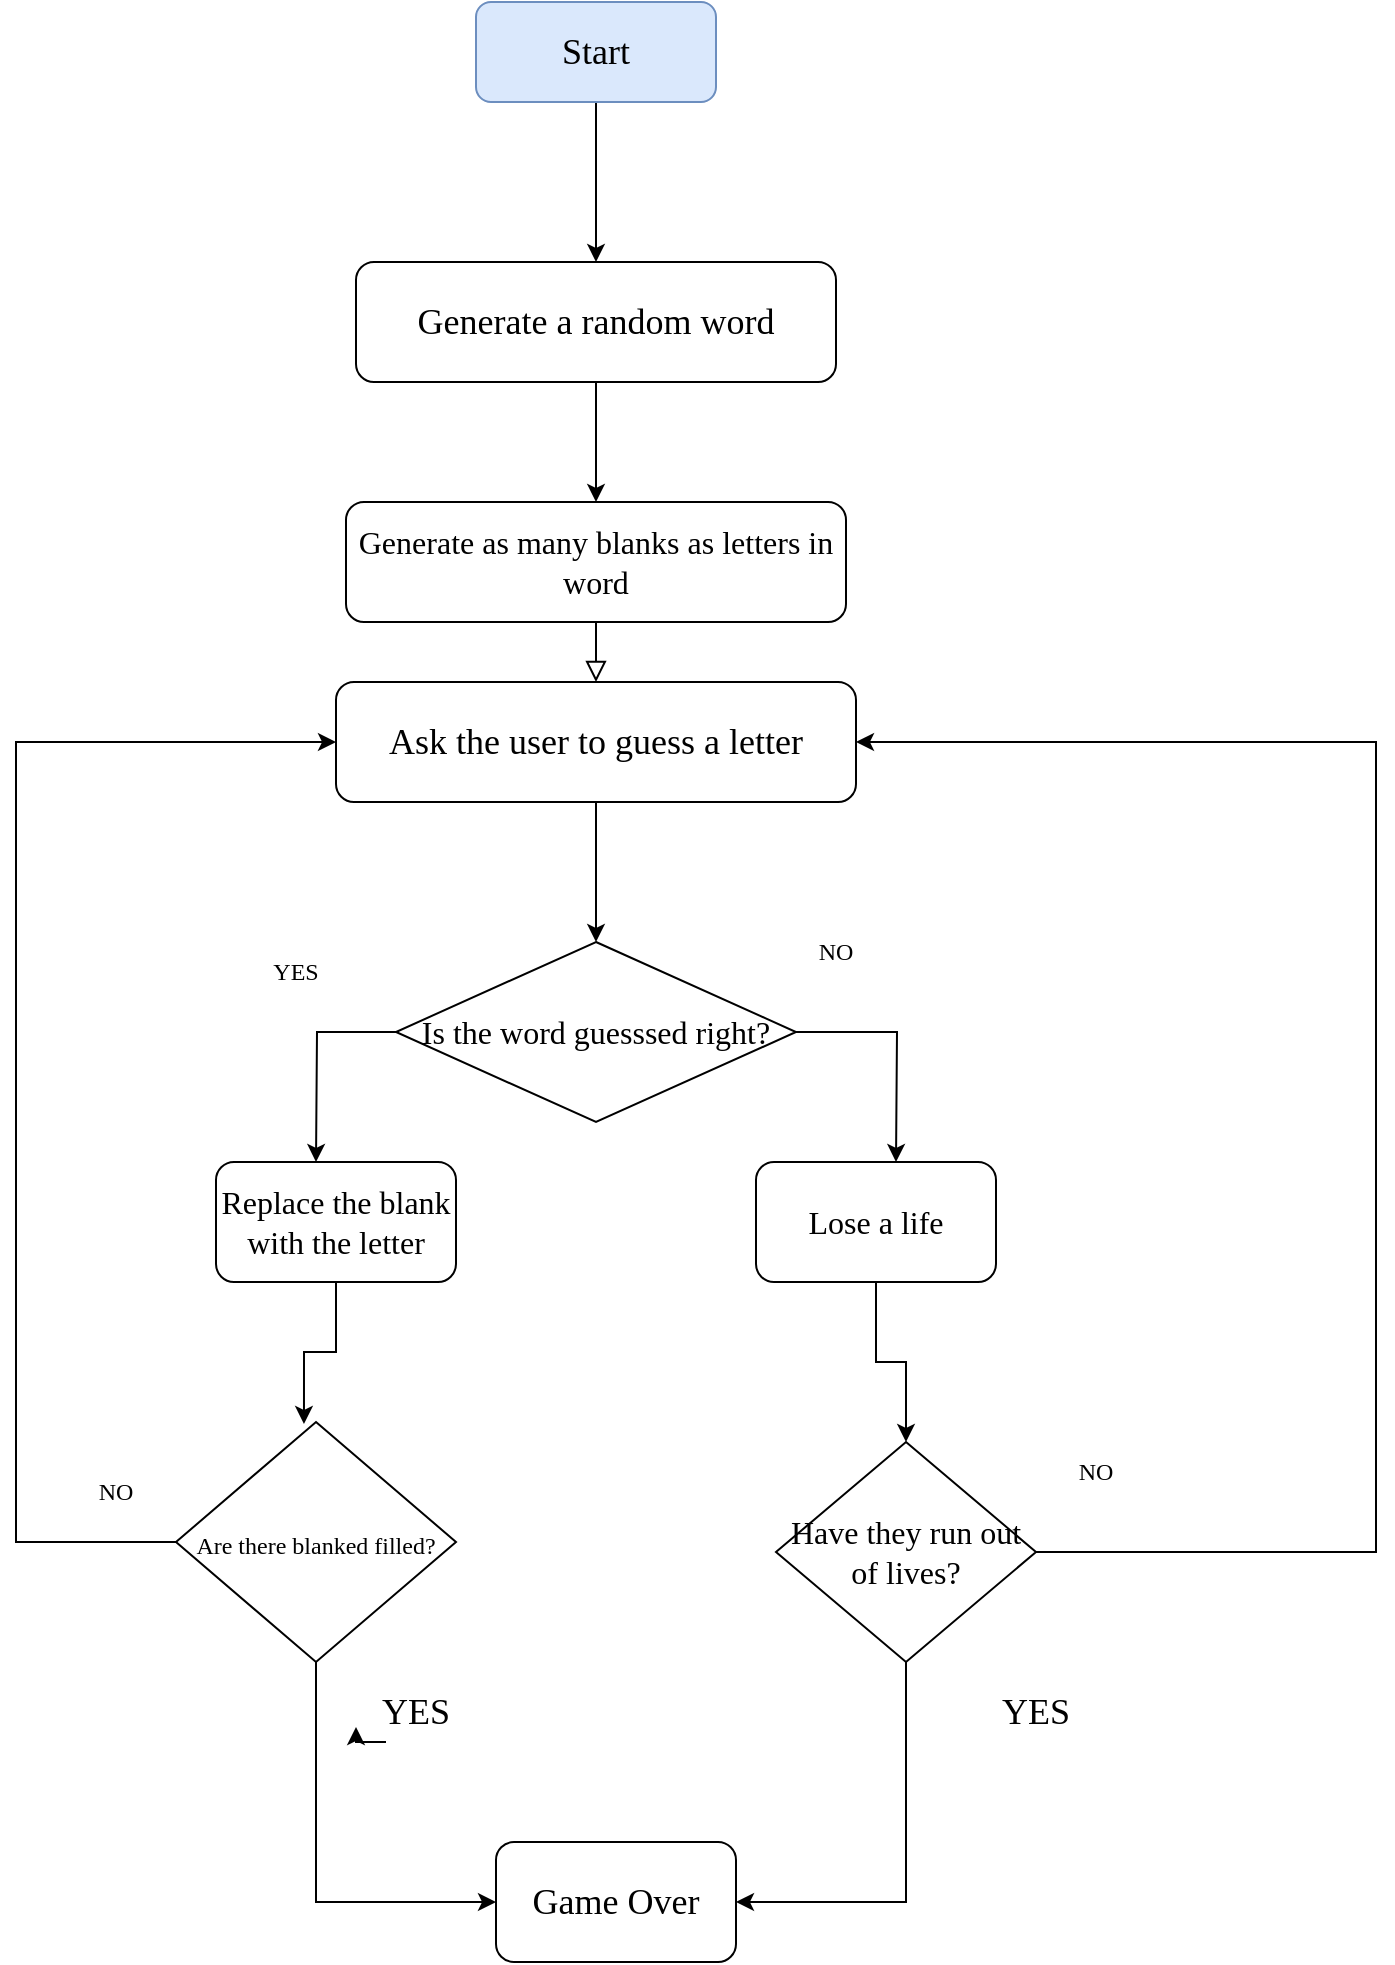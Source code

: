 <mxfile version="18.1.3" type="device"><diagram id="C5RBs43oDa-KdzZeNtuy" name="Page-1"><mxGraphModel dx="862" dy="451" grid="1" gridSize="10" guides="1" tooltips="1" connect="1" arrows="1" fold="1" page="1" pageScale="1" pageWidth="827" pageHeight="1169" math="0" shadow="0"><root><mxCell id="WIyWlLk6GJQsqaUBKTNV-0"/><mxCell id="WIyWlLk6GJQsqaUBKTNV-1" parent="WIyWlLk6GJQsqaUBKTNV-0"/><mxCell id="WIyWlLk6GJQsqaUBKTNV-2" value="" style="rounded=0;html=1;jettySize=auto;orthogonalLoop=1;fontSize=11;endArrow=block;endFill=0;endSize=8;strokeWidth=1;shadow=0;labelBackgroundColor=none;edgeStyle=orthogonalEdgeStyle;" parent="WIyWlLk6GJQsqaUBKTNV-1" source="WIyWlLk6GJQsqaUBKTNV-3" edge="1"><mxGeometry relative="1" as="geometry"><mxPoint x="370" y="360" as="targetPoint"/></mxGeometry></mxCell><mxCell id="WIyWlLk6GJQsqaUBKTNV-3" value="&lt;font style=&quot;font-size: 16px;&quot; face=&quot;Century Schoolbook&quot;&gt;Generate as many blanks as letters in word&lt;/font&gt;" style="rounded=1;whiteSpace=wrap;html=1;fontSize=12;glass=0;strokeWidth=1;shadow=0;" parent="WIyWlLk6GJQsqaUBKTNV-1" vertex="1"><mxGeometry x="245" y="270" width="250" height="60" as="geometry"/></mxCell><mxCell id="aBANN5FNff9E9hY_CGvO-3" style="edgeStyle=orthogonalEdgeStyle;rounded=0;orthogonalLoop=1;jettySize=auto;html=1;entryX=0.5;entryY=0;entryDx=0;entryDy=0;" edge="1" parent="WIyWlLk6GJQsqaUBKTNV-1" source="aBANN5FNff9E9hY_CGvO-0" target="WIyWlLk6GJQsqaUBKTNV-3"><mxGeometry relative="1" as="geometry"/></mxCell><mxCell id="aBANN5FNff9E9hY_CGvO-0" value="Generate a random word" style="rounded=1;whiteSpace=wrap;html=1;fontFamily=Century Schoolbook;fontSize=18;" vertex="1" parent="WIyWlLk6GJQsqaUBKTNV-1"><mxGeometry x="250" y="150" width="240" height="60" as="geometry"/></mxCell><mxCell id="aBANN5FNff9E9hY_CGvO-2" style="edgeStyle=orthogonalEdgeStyle;rounded=0;orthogonalLoop=1;jettySize=auto;html=1;entryX=0.5;entryY=0;entryDx=0;entryDy=0;" edge="1" parent="WIyWlLk6GJQsqaUBKTNV-1" source="aBANN5FNff9E9hY_CGvO-1" target="aBANN5FNff9E9hY_CGvO-0"><mxGeometry relative="1" as="geometry"/></mxCell><mxCell id="aBANN5FNff9E9hY_CGvO-1" value="Start" style="rounded=1;whiteSpace=wrap;html=1;fillColor=#dae8fc;strokeColor=#6c8ebf;fontFamily=Century Schoolbook;fontSize=18;" vertex="1" parent="WIyWlLk6GJQsqaUBKTNV-1"><mxGeometry x="310" y="20" width="120" height="50" as="geometry"/></mxCell><mxCell id="aBANN5FNff9E9hY_CGvO-6" style="edgeStyle=orthogonalEdgeStyle;rounded=0;orthogonalLoop=1;jettySize=auto;html=1;entryX=0.5;entryY=0;entryDx=0;entryDy=0;fontFamily=Century Schoolbook;fontSize=16;" edge="1" parent="WIyWlLk6GJQsqaUBKTNV-1" source="aBANN5FNff9E9hY_CGvO-4" target="aBANN5FNff9E9hY_CGvO-5"><mxGeometry relative="1" as="geometry"/></mxCell><mxCell id="aBANN5FNff9E9hY_CGvO-4" value="Ask the user to guess a letter" style="rounded=1;whiteSpace=wrap;html=1;fontFamily=Century Schoolbook;fontSize=18;" vertex="1" parent="WIyWlLk6GJQsqaUBKTNV-1"><mxGeometry x="240" y="360" width="260" height="60" as="geometry"/></mxCell><mxCell id="aBANN5FNff9E9hY_CGvO-12" style="edgeStyle=orthogonalEdgeStyle;rounded=0;orthogonalLoop=1;jettySize=auto;html=1;fontFamily=Century Schoolbook;fontSize=16;" edge="1" parent="WIyWlLk6GJQsqaUBKTNV-1" source="aBANN5FNff9E9hY_CGvO-5"><mxGeometry relative="1" as="geometry"><mxPoint x="230" y="600" as="targetPoint"/></mxGeometry></mxCell><mxCell id="aBANN5FNff9E9hY_CGvO-13" style="edgeStyle=orthogonalEdgeStyle;rounded=0;orthogonalLoop=1;jettySize=auto;html=1;fontFamily=Century Schoolbook;fontSize=16;" edge="1" parent="WIyWlLk6GJQsqaUBKTNV-1" source="aBANN5FNff9E9hY_CGvO-5"><mxGeometry relative="1" as="geometry"><mxPoint x="520" y="600" as="targetPoint"/></mxGeometry></mxCell><mxCell id="aBANN5FNff9E9hY_CGvO-5" value="Is the word guesssed right?" style="rhombus;whiteSpace=wrap;html=1;fontFamily=Century Schoolbook;fontSize=16;" vertex="1" parent="WIyWlLk6GJQsqaUBKTNV-1"><mxGeometry x="270" y="490" width="200" height="90" as="geometry"/></mxCell><mxCell id="aBANN5FNff9E9hY_CGvO-17" style="edgeStyle=orthogonalEdgeStyle;rounded=0;orthogonalLoop=1;jettySize=auto;html=1;entryX=0.457;entryY=0.008;entryDx=0;entryDy=0;entryPerimeter=0;fontFamily=Century Schoolbook;fontSize=12;" edge="1" parent="WIyWlLk6GJQsqaUBKTNV-1" source="aBANN5FNff9E9hY_CGvO-7" target="aBANN5FNff9E9hY_CGvO-9"><mxGeometry relative="1" as="geometry"/></mxCell><mxCell id="aBANN5FNff9E9hY_CGvO-7" value="Replace the blank with the letter" style="rounded=1;whiteSpace=wrap;html=1;fontFamily=Century Schoolbook;fontSize=16;" vertex="1" parent="WIyWlLk6GJQsqaUBKTNV-1"><mxGeometry x="180" y="600" width="120" height="60" as="geometry"/></mxCell><mxCell id="aBANN5FNff9E9hY_CGvO-18" style="edgeStyle=orthogonalEdgeStyle;rounded=0;orthogonalLoop=1;jettySize=auto;html=1;entryX=0.5;entryY=0;entryDx=0;entryDy=0;fontFamily=Century Schoolbook;fontSize=12;" edge="1" parent="WIyWlLk6GJQsqaUBKTNV-1" source="aBANN5FNff9E9hY_CGvO-8" target="aBANN5FNff9E9hY_CGvO-10"><mxGeometry relative="1" as="geometry"/></mxCell><mxCell id="aBANN5FNff9E9hY_CGvO-8" value="Lose a life" style="rounded=1;whiteSpace=wrap;html=1;fontFamily=Century Schoolbook;fontSize=16;" vertex="1" parent="WIyWlLk6GJQsqaUBKTNV-1"><mxGeometry x="450" y="600" width="120" height="60" as="geometry"/></mxCell><mxCell id="aBANN5FNff9E9hY_CGvO-14" style="edgeStyle=orthogonalEdgeStyle;rounded=0;orthogonalLoop=1;jettySize=auto;html=1;fontFamily=Century Schoolbook;fontSize=12;entryX=0;entryY=0.5;entryDx=0;entryDy=0;" edge="1" parent="WIyWlLk6GJQsqaUBKTNV-1" source="aBANN5FNff9E9hY_CGvO-9" target="aBANN5FNff9E9hY_CGvO-4"><mxGeometry relative="1" as="geometry"><mxPoint x="80" y="310" as="targetPoint"/><Array as="points"><mxPoint x="80" y="790"/><mxPoint x="80" y="390"/></Array></mxGeometry></mxCell><mxCell id="aBANN5FNff9E9hY_CGvO-27" style="edgeStyle=orthogonalEdgeStyle;rounded=0;orthogonalLoop=1;jettySize=auto;html=1;entryX=0;entryY=0.5;entryDx=0;entryDy=0;fontFamily=Century Schoolbook;fontSize=18;exitX=0.5;exitY=1;exitDx=0;exitDy=0;" edge="1" parent="WIyWlLk6GJQsqaUBKTNV-1" source="aBANN5FNff9E9hY_CGvO-9" target="aBANN5FNff9E9hY_CGvO-26"><mxGeometry relative="1" as="geometry"/></mxCell><mxCell id="aBANN5FNff9E9hY_CGvO-9" value="&lt;font style=&quot;font-size: 12px;&quot;&gt;Are there blanked filled?&lt;/font&gt;" style="rhombus;whiteSpace=wrap;html=1;fontFamily=Century Schoolbook;fontSize=16;verticalAlign=middle;" vertex="1" parent="WIyWlLk6GJQsqaUBKTNV-1"><mxGeometry x="160" y="730" width="140" height="120" as="geometry"/></mxCell><mxCell id="aBANN5FNff9E9hY_CGvO-16" style="edgeStyle=orthogonalEdgeStyle;rounded=0;orthogonalLoop=1;jettySize=auto;html=1;fontFamily=Century Schoolbook;fontSize=12;" edge="1" parent="WIyWlLk6GJQsqaUBKTNV-1" source="aBANN5FNff9E9hY_CGvO-10" target="aBANN5FNff9E9hY_CGvO-4"><mxGeometry relative="1" as="geometry"><mxPoint x="760" y="260" as="targetPoint"/><Array as="points"><mxPoint x="760" y="795"/><mxPoint x="760" y="390"/></Array></mxGeometry></mxCell><mxCell id="aBANN5FNff9E9hY_CGvO-28" style="edgeStyle=orthogonalEdgeStyle;rounded=0;orthogonalLoop=1;jettySize=auto;html=1;entryX=1;entryY=0.5;entryDx=0;entryDy=0;fontFamily=Century Schoolbook;fontSize=18;exitX=0.5;exitY=1;exitDx=0;exitDy=0;" edge="1" parent="WIyWlLk6GJQsqaUBKTNV-1" source="aBANN5FNff9E9hY_CGvO-10" target="aBANN5FNff9E9hY_CGvO-26"><mxGeometry relative="1" as="geometry"/></mxCell><mxCell id="aBANN5FNff9E9hY_CGvO-10" value="Have they run out of lives?" style="rhombus;whiteSpace=wrap;html=1;fontFamily=Century Schoolbook;fontSize=16;" vertex="1" parent="WIyWlLk6GJQsqaUBKTNV-1"><mxGeometry x="460" y="740" width="130" height="110" as="geometry"/></mxCell><mxCell id="aBANN5FNff9E9hY_CGvO-19" value="NO" style="text;html=1;strokeColor=none;fillColor=none;align=center;verticalAlign=middle;whiteSpace=wrap;rounded=0;fontFamily=Century Schoolbook;fontSize=12;" vertex="1" parent="WIyWlLk6GJQsqaUBKTNV-1"><mxGeometry x="100" y="750" width="60" height="30" as="geometry"/></mxCell><mxCell id="aBANN5FNff9E9hY_CGvO-20" value="YES" style="text;html=1;strokeColor=none;fillColor=none;align=center;verticalAlign=middle;whiteSpace=wrap;rounded=0;fontFamily=Century Schoolbook;fontSize=12;" vertex="1" parent="WIyWlLk6GJQsqaUBKTNV-1"><mxGeometry x="190" y="490" width="60" height="30" as="geometry"/></mxCell><mxCell id="aBANN5FNff9E9hY_CGvO-21" value="NO" style="text;html=1;strokeColor=none;fillColor=none;align=center;verticalAlign=middle;whiteSpace=wrap;rounded=0;fontFamily=Century Schoolbook;fontSize=12;" vertex="1" parent="WIyWlLk6GJQsqaUBKTNV-1"><mxGeometry x="460" y="480" width="60" height="30" as="geometry"/></mxCell><mxCell id="aBANN5FNff9E9hY_CGvO-23" value="NO" style="text;html=1;strokeColor=none;fillColor=none;align=center;verticalAlign=middle;whiteSpace=wrap;rounded=0;fontFamily=Century Schoolbook;fontSize=12;" vertex="1" parent="WIyWlLk6GJQsqaUBKTNV-1"><mxGeometry x="590" y="740" width="60" height="30" as="geometry"/></mxCell><mxCell id="aBANN5FNff9E9hY_CGvO-26" value="Game Over" style="rounded=1;whiteSpace=wrap;html=1;fontFamily=Century Schoolbook;fontSize=18;" vertex="1" parent="WIyWlLk6GJQsqaUBKTNV-1"><mxGeometry x="320" y="940" width="120" height="60" as="geometry"/></mxCell><mxCell id="aBANN5FNff9E9hY_CGvO-29" value="YES" style="text;html=1;strokeColor=none;fillColor=none;align=center;verticalAlign=middle;whiteSpace=wrap;rounded=0;fontFamily=Century Schoolbook;fontSize=18;" vertex="1" parent="WIyWlLk6GJQsqaUBKTNV-1"><mxGeometry x="250" y="860" width="60" height="30" as="geometry"/></mxCell><mxCell id="aBANN5FNff9E9hY_CGvO-30" value="YES" style="text;html=1;strokeColor=none;fillColor=none;align=center;verticalAlign=middle;whiteSpace=wrap;rounded=0;fontFamily=Century Schoolbook;fontSize=18;" vertex="1" parent="WIyWlLk6GJQsqaUBKTNV-1"><mxGeometry x="560" y="860" width="60" height="30" as="geometry"/></mxCell><mxCell id="aBANN5FNff9E9hY_CGvO-31" style="edgeStyle=orthogonalEdgeStyle;rounded=0;orthogonalLoop=1;jettySize=auto;html=1;exitX=0.25;exitY=1;exitDx=0;exitDy=0;entryX=0;entryY=0.75;entryDx=0;entryDy=0;fontFamily=Century Schoolbook;fontSize=18;" edge="1" parent="WIyWlLk6GJQsqaUBKTNV-1" source="aBANN5FNff9E9hY_CGvO-29" target="aBANN5FNff9E9hY_CGvO-29"><mxGeometry relative="1" as="geometry"/></mxCell></root></mxGraphModel></diagram></mxfile>